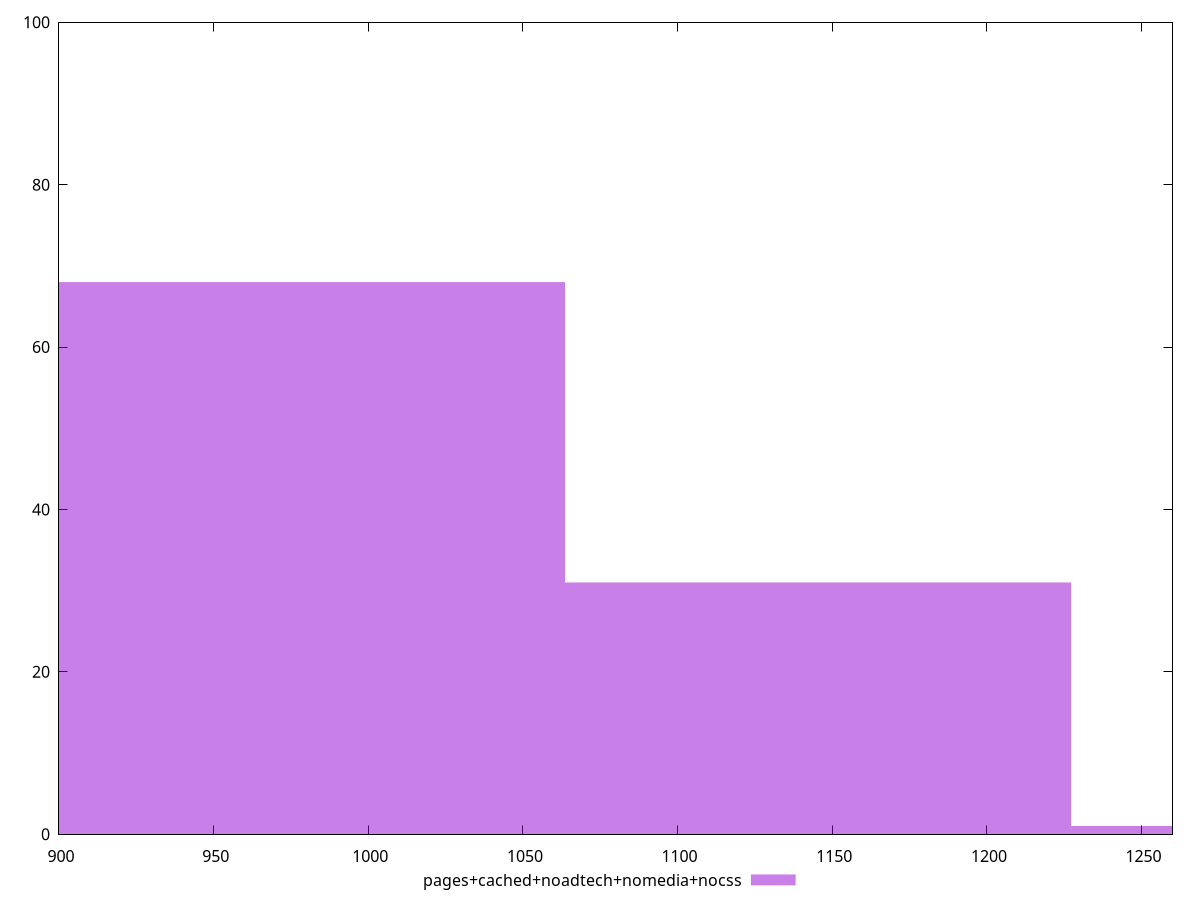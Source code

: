reset

$pagesCachedNoadtechNomediaNocss <<EOF
1309.038533286453 1
981.7788999648398 68
1145.4087166256463 31
EOF

set key outside below
set boxwidth 163.62981666080663
set xrange [900:1260]
set yrange [0:100]
set trange [0:100]
set style fill transparent solid 0.5 noborder
set terminal svg size 640, 490 enhanced background rgb 'white'
set output "report_00017_2021-02-10T15-08-03.406Z/unused-javascript/comparison/histogram/4_vs_5.svg"

plot $pagesCachedNoadtechNomediaNocss title "pages+cached+noadtech+nomedia+nocss" with boxes

reset
